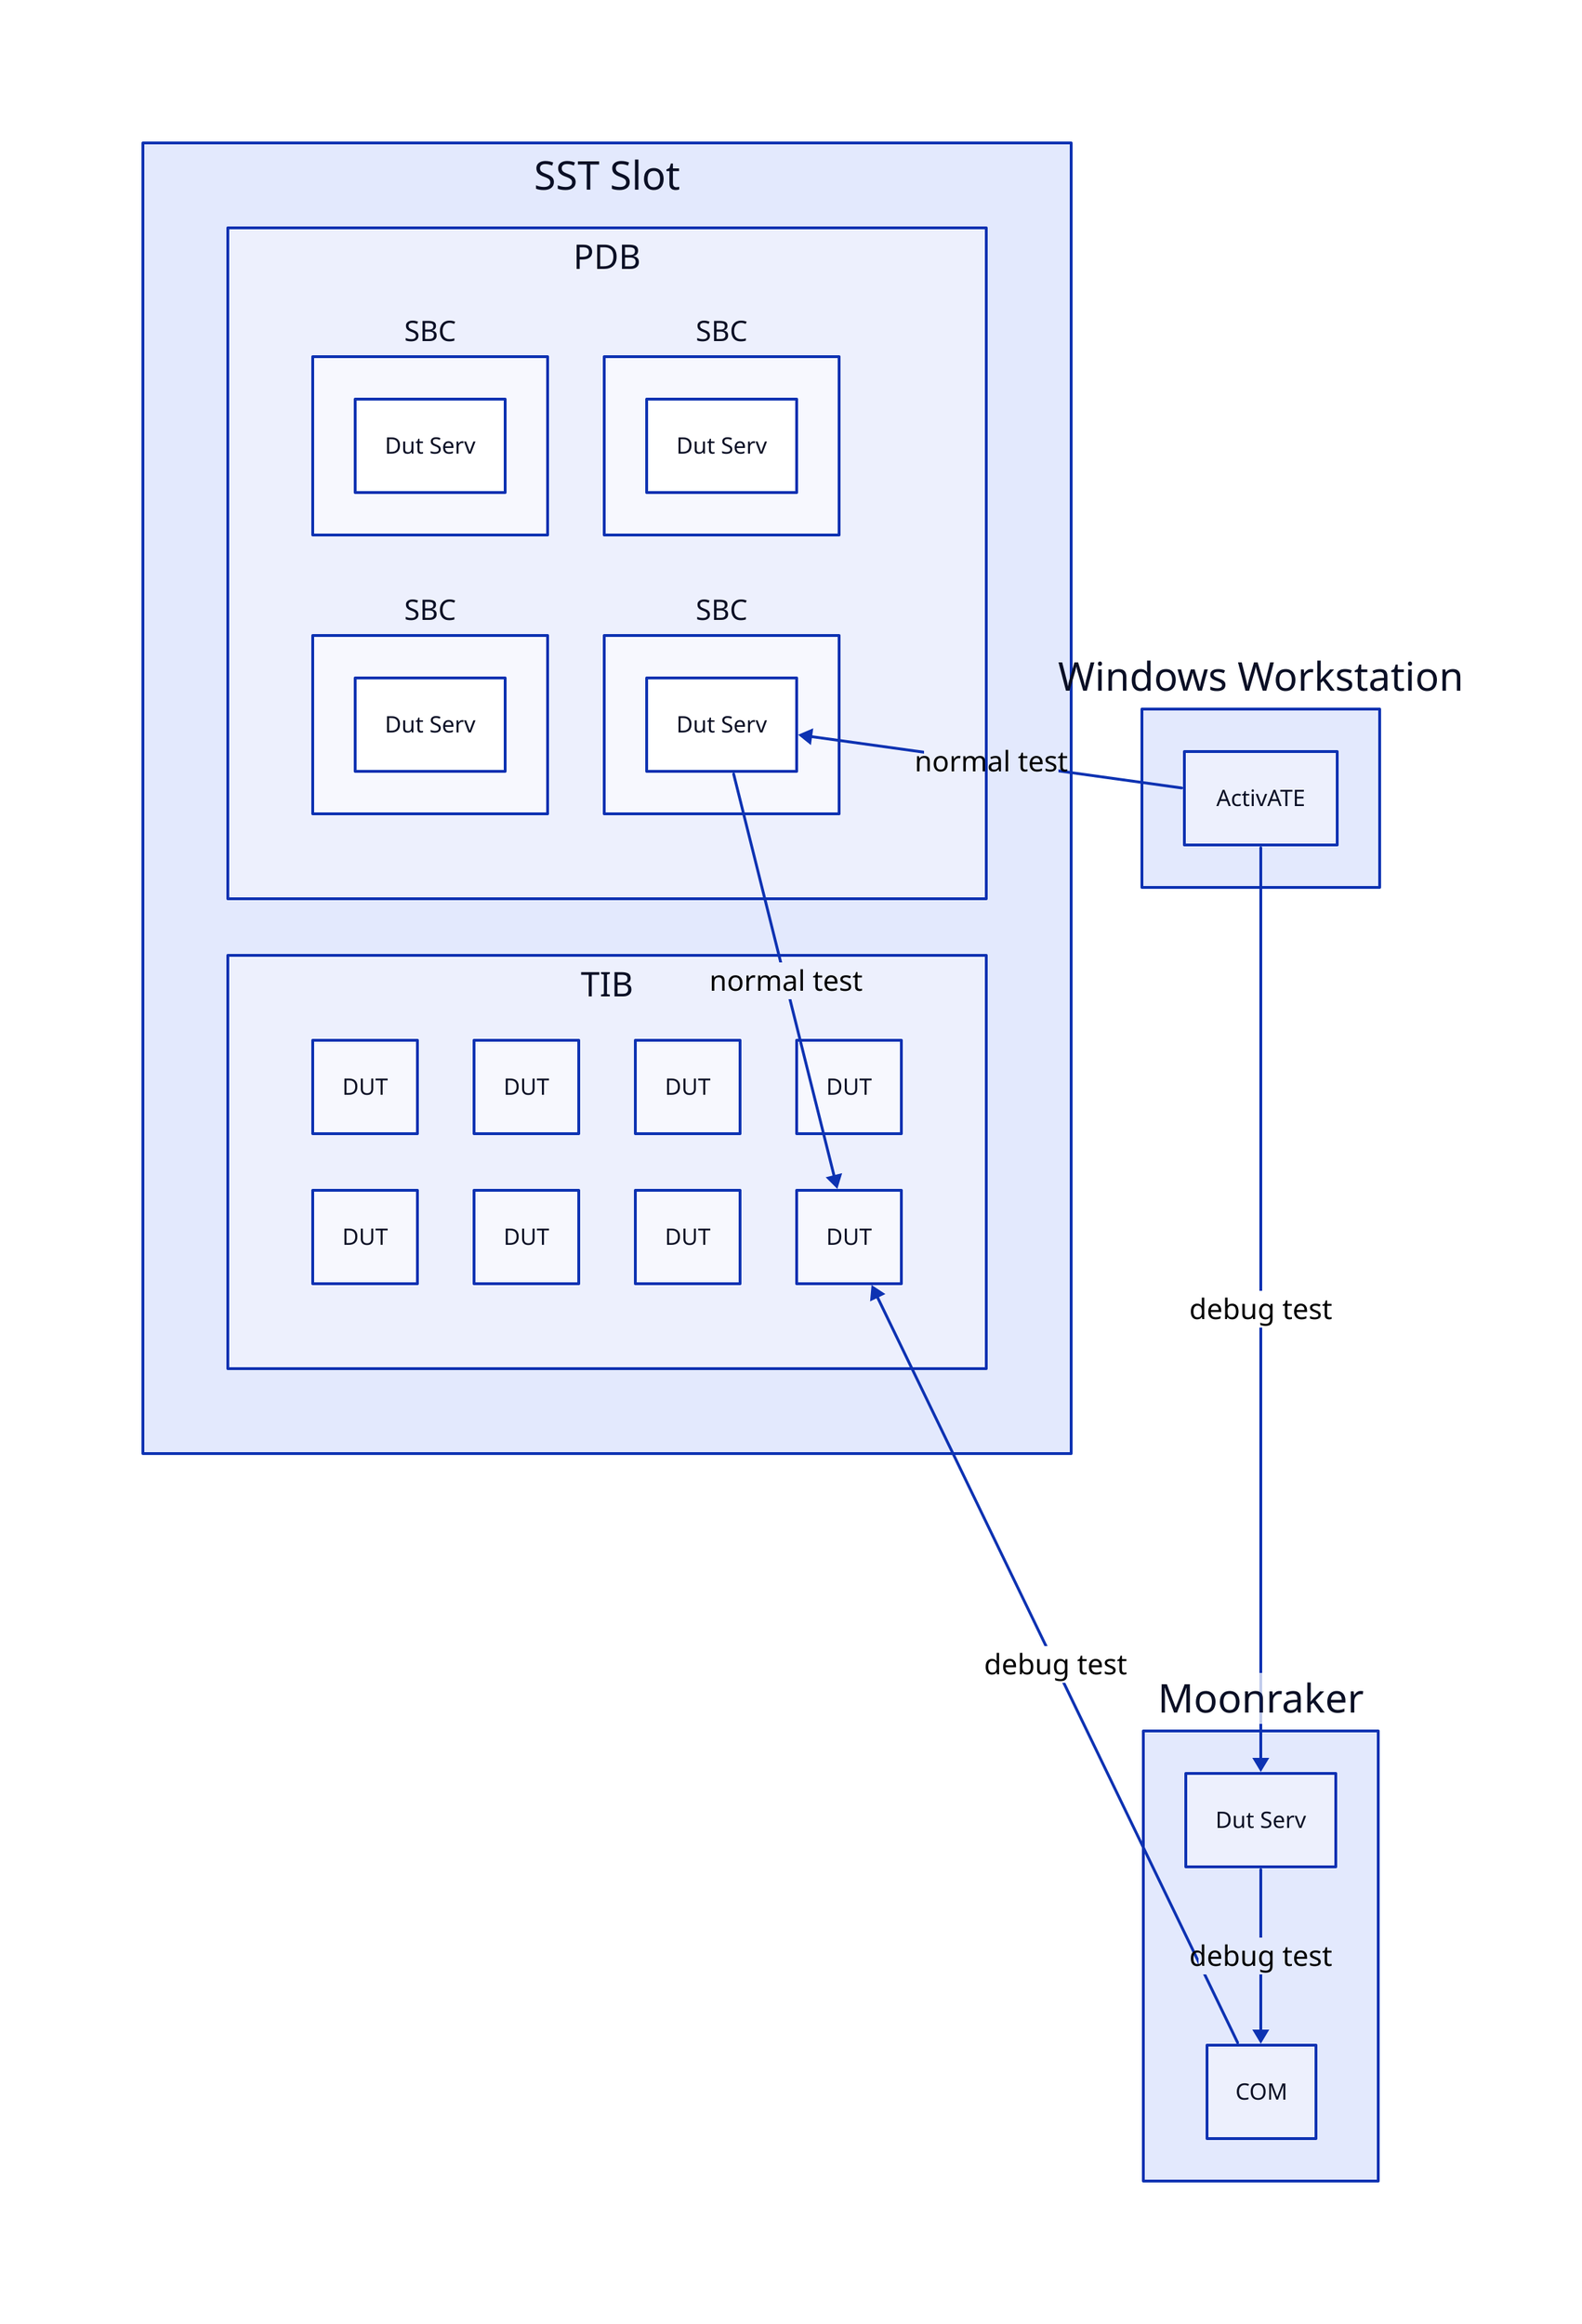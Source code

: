 # direction: down

vars {
    DutServ: Dut Serv
}

classes {
    ConnLable: {
        style: {
            font-size: 20
            font-color: black
        }
    }
}

SST {
    # near: top-left
    
    label: "SST Slot"
    grid-rows: 2

    PDB: "PDB" {
        grid-rows: 2

        SBC1: SBC {
            DutServ: ${DutServ}
        }
        SBC2: SBC {
            DutServ: ${DutServ}
        }
        SBC3: SBC{
            DutServ: ${DutServ}
        }
        SBC4: SBC{
            DutServ: ${DutServ}
        }
    }

    TIB: "TIB" {
        grid-rows: 2

        DUT1: DUT
        DUT2: DUT
        DUT3: DUT
        DUT4: DUT
        DUT5: DUT
        DUT6: DUT
        DUT7: DUT
        DUT8: DUT
    }   
}

WS: Windows Workstation  {
    # near: top-right
    ActivATE
}

Moonraker: {
    DutServ: ${DutServ}
    COM
}

SST.TIB.DUT8 <- SST.PDB.SBC4.DutServ <- WS.ActivATE : normal test { class: ConnLable }
SST.TIB.DUT8 <- Moonraker.COM <- Moonraker.DutServ <- WS.ActivATE : debug test { class: ConnLable }
